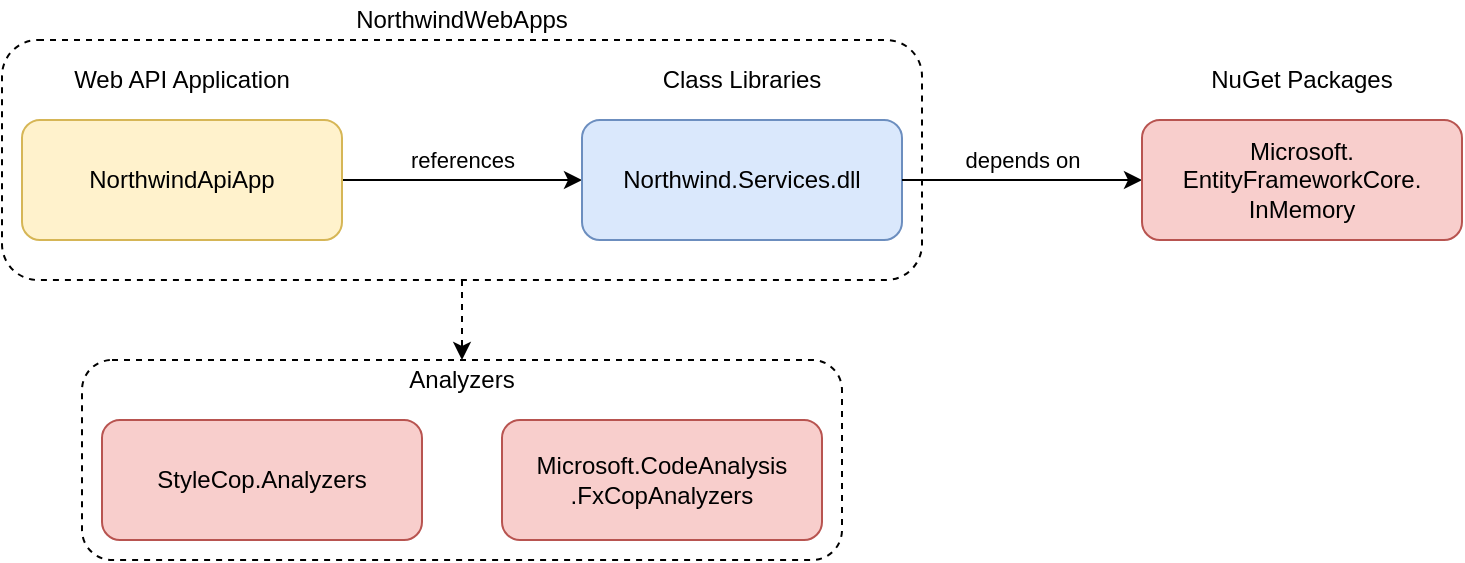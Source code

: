 <mxfile version="12.4.2" type="device" pages="4"><diagram id="8x8GdKCNkATbwCc2CuUi" name="NorthwindWebApiApp"><mxGraphModel dx="962" dy="667" grid="1" gridSize="10" guides="1" tooltips="1" connect="1" arrows="1" fold="1" page="1" pageScale="1" pageWidth="850" pageHeight="1100" math="0" shadow="0"><root><mxCell id="igjXSkQxRKQ6WwV9fPrc-0"/><mxCell id="igjXSkQxRKQ6WwV9fPrc-1" parent="igjXSkQxRKQ6WwV9fPrc-0"/><mxCell id="YYTyL_l4K1KsLaD-mrXD-0" value="" style="rounded=1;whiteSpace=wrap;html=1;fillColor=none;dashed=1;" parent="igjXSkQxRKQ6WwV9fPrc-1" vertex="1"><mxGeometry x="30" y="40" width="460" height="120" as="geometry"/></mxCell><mxCell id="YYTyL_l4K1KsLaD-mrXD-4" value="references" style="edgeStyle=orthogonalEdgeStyle;rounded=0;orthogonalLoop=1;jettySize=auto;html=1;entryX=0;entryY=0.5;entryDx=0;entryDy=0;" parent="igjXSkQxRKQ6WwV9fPrc-1" source="YYTyL_l4K1KsLaD-mrXD-5" target="YYTyL_l4K1KsLaD-mrXD-20" edge="1"><mxGeometry x="0.333" y="22" relative="1" as="geometry"><Array as="points"><mxPoint x="280" y="110"/><mxPoint x="280" y="110"/></Array><mxPoint x="-20" y="12" as="offset"/></mxGeometry></mxCell><mxCell id="YYTyL_l4K1KsLaD-mrXD-5" value="NorthwindApiApp" style="rounded=1;whiteSpace=wrap;html=1;fillColor=#fff2cc;strokeColor=#d6b656;" parent="igjXSkQxRKQ6WwV9fPrc-1" vertex="1"><mxGeometry x="40" y="80" width="160" height="60" as="geometry"/></mxCell><mxCell id="YYTyL_l4K1KsLaD-mrXD-10" value="Web API Application" style="text;html=1;strokeColor=none;fillColor=none;align=center;verticalAlign=middle;whiteSpace=wrap;rounded=0;" parent="igjXSkQxRKQ6WwV9fPrc-1" vertex="1"><mxGeometry x="40" y="50" width="160" height="20" as="geometry"/></mxCell><mxCell id="YYTyL_l4K1KsLaD-mrXD-11" value="Class Libraries" style="text;html=1;strokeColor=none;fillColor=none;align=center;verticalAlign=middle;whiteSpace=wrap;rounded=0;" parent="igjXSkQxRKQ6WwV9fPrc-1" vertex="1"><mxGeometry x="320" y="50" width="160" height="20" as="geometry"/></mxCell><mxCell id="YYTyL_l4K1KsLaD-mrXD-14" value="NorthwindWebApps" style="text;html=1;strokeColor=none;fillColor=none;align=center;verticalAlign=middle;whiteSpace=wrap;rounded=0;dashed=1;" parent="igjXSkQxRKQ6WwV9fPrc-1" vertex="1"><mxGeometry x="30" y="20" width="460" height="20" as="geometry"/></mxCell><mxCell id="YYTyL_l4K1KsLaD-mrXD-20" value="Northwind.Services.dll" style="rounded=1;whiteSpace=wrap;html=1;fillColor=#dae8fc;strokeColor=#6c8ebf;" parent="igjXSkQxRKQ6WwV9fPrc-1" vertex="1"><mxGeometry x="320" y="80" width="160" height="60" as="geometry"/></mxCell><mxCell id="YYTyL_l4K1KsLaD-mrXD-24" value="" style="endArrow=classic;html=1;entryX=0.5;entryY=0;entryDx=0;entryDy=0;dashed=1;" parent="igjXSkQxRKQ6WwV9fPrc-1" source="YYTyL_l4K1KsLaD-mrXD-0" target="YYTyL_l4K1KsLaD-mrXD-13" edge="1"><mxGeometry x="0.03" y="10" width="50" height="50" relative="1" as="geometry"><mxPoint x="60" y="490" as="sourcePoint"/><mxPoint x="110" y="440" as="targetPoint"/><mxPoint as="offset"/></mxGeometry></mxCell><mxCell id="-dKWHM7ptJ2C0ut9ENBW-0" value="" style="group" parent="igjXSkQxRKQ6WwV9fPrc-1" vertex="1" connectable="0"><mxGeometry x="70" y="200" width="380" height="100" as="geometry"/></mxCell><mxCell id="YYTyL_l4K1KsLaD-mrXD-15" value="" style="rounded=1;whiteSpace=wrap;html=1;dashed=1;fillColor=none;" parent="-dKWHM7ptJ2C0ut9ENBW-0" vertex="1"><mxGeometry width="380" height="100" as="geometry"/></mxCell><mxCell id="YYTyL_l4K1KsLaD-mrXD-7" value="Microsoft.CodeAnalysis&lt;br&gt;.FxCopAnalyzers" style="rounded=1;whiteSpace=wrap;html=1;fillColor=#f8cecc;strokeColor=#b85450;" parent="-dKWHM7ptJ2C0ut9ENBW-0" vertex="1"><mxGeometry x="210" y="30" width="160" height="60" as="geometry"/></mxCell><mxCell id="YYTyL_l4K1KsLaD-mrXD-8" value="StyleCop.Analyzers" style="rounded=1;whiteSpace=wrap;html=1;fillColor=#f8cecc;strokeColor=#b85450;" parent="-dKWHM7ptJ2C0ut9ENBW-0" vertex="1"><mxGeometry x="10" y="30" width="160" height="60" as="geometry"/></mxCell><mxCell id="YYTyL_l4K1KsLaD-mrXD-13" value="Analyzers" style="text;html=1;strokeColor=none;fillColor=none;align=center;verticalAlign=middle;whiteSpace=wrap;rounded=0;" parent="-dKWHM7ptJ2C0ut9ENBW-0" vertex="1"><mxGeometry x="10" width="360" height="20" as="geometry"/></mxCell><mxCell id="CnhsbwbinGm0dWBakpPg-0" value="depends on" style="edgeStyle=orthogonalEdgeStyle;rounded=0;orthogonalLoop=1;jettySize=auto;html=1;entryX=0;entryY=0.5;entryDx=0;entryDy=0;exitX=1;exitY=0.5;exitDx=0;exitDy=0;" edge="1" parent="igjXSkQxRKQ6WwV9fPrc-1" target="CnhsbwbinGm0dWBakpPg-1" source="YYTyL_l4K1KsLaD-mrXD-20"><mxGeometry y="10" relative="1" as="geometry"><Array as="points"><mxPoint x="500" y="110"/><mxPoint x="500" y="110"/></Array><mxPoint as="offset"/><mxPoint x="440" y="260" as="sourcePoint"/></mxGeometry></mxCell><mxCell id="CnhsbwbinGm0dWBakpPg-1" value="Microsoft.&lt;br&gt;EntityFrameworkCore.&lt;br&gt;InMemory" style="rounded=1;whiteSpace=wrap;html=1;fillColor=#f8cecc;strokeColor=#b85450;" vertex="1" parent="igjXSkQxRKQ6WwV9fPrc-1"><mxGeometry x="600" y="80" width="160" height="60" as="geometry"/></mxCell><mxCell id="LYkKOjtQPP0LJyEiQzfM-0" value="NuGet Packages" style="text;html=1;strokeColor=none;fillColor=none;align=center;verticalAlign=middle;whiteSpace=wrap;rounded=0;" vertex="1" parent="igjXSkQxRKQ6WwV9fPrc-1"><mxGeometry x="600" y="50" width="160" height="20" as="geometry"/></mxCell></root></mxGraphModel></diagram><diagram id="bUBTROa7hzhnCXx_YSx7" name="EF"><mxGraphModel dx="962" dy="667" grid="1" gridSize="10" guides="1" tooltips="1" connect="1" arrows="1" fold="1" page="1" pageScale="1" pageWidth="850" pageHeight="1100" math="0" shadow="0"><root><mxCell id="GCEs_MeK8_9l_LFdI6Zw-0"/><mxCell id="GCEs_MeK8_9l_LFdI6Zw-1" parent="GCEs_MeK8_9l_LFdI6Zw-0"/><mxCell id="s-gQRiNyF5t2CoSRo-UP-0" value="" style="rounded=1;whiteSpace=wrap;html=1;fillColor=none;dashed=1;" parent="GCEs_MeK8_9l_LFdI6Zw-1" vertex="1"><mxGeometry x="30" y="40" width="460" height="240" as="geometry"/></mxCell><mxCell id="s-gQRiNyF5t2CoSRo-UP-1" value="references" style="edgeStyle=orthogonalEdgeStyle;rounded=0;orthogonalLoop=1;jettySize=auto;html=1;entryX=0;entryY=0.5;entryDx=0;entryDy=0;" parent="GCEs_MeK8_9l_LFdI6Zw-1" source="s-gQRiNyF5t2CoSRo-UP-2" target="s-gQRiNyF5t2CoSRo-UP-13" edge="1"><mxGeometry x="0.333" y="22" relative="1" as="geometry"><Array as="points"><mxPoint x="280" y="110"/><mxPoint x="280" y="110"/></Array><mxPoint x="-20" y="12" as="offset"/></mxGeometry></mxCell><mxCell id="s-gQRiNyF5t2CoSRo-UP-17" value="references" style="edgeStyle=orthogonalEdgeStyle;rounded=0;orthogonalLoop=1;jettySize=auto;html=1;entryX=0;entryY=0.5;entryDx=0;entryDy=0;" parent="GCEs_MeK8_9l_LFdI6Zw-1" source="s-gQRiNyF5t2CoSRo-UP-2" target="s-gQRiNyF5t2CoSRo-UP-15" edge="1"><mxGeometry x="0.586" y="10" relative="1" as="geometry"><Array as="points"><mxPoint x="120" y="230"/></Array><mxPoint as="offset"/></mxGeometry></mxCell><mxCell id="s-gQRiNyF5t2CoSRo-UP-2" value="NorthwindApiApp" style="rounded=1;whiteSpace=wrap;html=1;fillColor=#fff2cc;strokeColor=#d6b656;" parent="GCEs_MeK8_9l_LFdI6Zw-1" vertex="1"><mxGeometry x="40" y="80" width="160" height="60" as="geometry"/></mxCell><mxCell id="s-gQRiNyF5t2CoSRo-UP-5" value="Microsoft.&lt;br&gt;EntityFrameworkCore.&lt;br&gt;SqlServer" style="rounded=1;whiteSpace=wrap;html=1;fillColor=#f8cecc;strokeColor=#b85450;" parent="GCEs_MeK8_9l_LFdI6Zw-1" vertex="1"><mxGeometry x="600" y="160" width="160" height="60" as="geometry"/></mxCell><mxCell id="s-gQRiNyF5t2CoSRo-UP-6" value="Web API Application" style="text;html=1;strokeColor=none;fillColor=none;align=center;verticalAlign=middle;whiteSpace=wrap;rounded=0;" parent="GCEs_MeK8_9l_LFdI6Zw-1" vertex="1"><mxGeometry x="40" y="50" width="160" height="20" as="geometry"/></mxCell><mxCell id="s-gQRiNyF5t2CoSRo-UP-7" value="Class Libraries" style="text;html=1;strokeColor=none;fillColor=none;align=center;verticalAlign=middle;whiteSpace=wrap;rounded=0;" parent="GCEs_MeK8_9l_LFdI6Zw-1" vertex="1"><mxGeometry x="320" y="50" width="160" height="20" as="geometry"/></mxCell><mxCell id="s-gQRiNyF5t2CoSRo-UP-8" value="NuGet Packages" style="text;html=1;strokeColor=none;fillColor=none;align=center;verticalAlign=middle;whiteSpace=wrap;rounded=0;" parent="GCEs_MeK8_9l_LFdI6Zw-1" vertex="1"><mxGeometry x="600" y="130" width="160" height="20" as="geometry"/></mxCell><mxCell id="s-gQRiNyF5t2CoSRo-UP-10" value="NorthwindWebApps" style="text;html=1;strokeColor=none;fillColor=none;align=center;verticalAlign=middle;whiteSpace=wrap;rounded=0;dashed=1;" parent="GCEs_MeK8_9l_LFdI6Zw-1" vertex="1"><mxGeometry x="30" y="20" width="460" height="20" as="geometry"/></mxCell><mxCell id="s-gQRiNyF5t2CoSRo-UP-12" value="depends on" style="edgeStyle=orthogonalEdgeStyle;rounded=0;jumpStyle=arc;orthogonalLoop=1;jettySize=auto;html=1;exitX=1;exitY=0.5;exitDx=0;exitDy=0;entryX=0;entryY=0.5;entryDx=0;entryDy=0;" parent="GCEs_MeK8_9l_LFdI6Zw-1" source="s-gQRiNyF5t2CoSRo-UP-15" target="s-gQRiNyF5t2CoSRo-UP-5" edge="1"><mxGeometry x="0.667" y="10" relative="1" as="geometry"><mxPoint as="offset"/><mxPoint x="480" y="-10" as="sourcePoint"/><Array as="points"><mxPoint x="440" y="230"/><mxPoint x="440" y="190"/></Array></mxGeometry></mxCell><mxCell id="s-gQRiNyF5t2CoSRo-UP-13" value="Northwind.Services.dll" style="rounded=1;whiteSpace=wrap;html=1;fillColor=#dae8fc;strokeColor=#6c8ebf;" parent="GCEs_MeK8_9l_LFdI6Zw-1" vertex="1"><mxGeometry x="320" y="80" width="160" height="60" as="geometry"/></mxCell><mxCell id="s-gQRiNyF5t2CoSRo-UP-14" value="" style="endArrow=classic;html=1;dashed=1;" parent="GCEs_MeK8_9l_LFdI6Zw-1" source="s-gQRiNyF5t2CoSRo-UP-0" target="VEJe7fNtAsoSOabmvUja-4" edge="1"><mxGeometry x="0.03" y="10" width="50" height="50" relative="1" as="geometry"><mxPoint x="60" y="490" as="sourcePoint"/><mxPoint x="210" y="460" as="targetPoint"/><mxPoint as="offset"/></mxGeometry></mxCell><mxCell id="s-gQRiNyF5t2CoSRo-UP-16" value="references" style="edgeStyle=orthogonalEdgeStyle;rounded=0;orthogonalLoop=1;jettySize=auto;html=1;" parent="GCEs_MeK8_9l_LFdI6Zw-1" source="s-gQRiNyF5t2CoSRo-UP-15" target="s-gQRiNyF5t2CoSRo-UP-13" edge="1"><mxGeometry relative="1" as="geometry"/></mxCell><mxCell id="yP3kAmauEjv_Yk4aZab--2" value="depends on" style="edgeStyle=orthogonalEdgeStyle;rounded=0;orthogonalLoop=1;jettySize=auto;html=1;entryX=0;entryY=0.5;entryDx=0;entryDy=0;" parent="GCEs_MeK8_9l_LFdI6Zw-1" source="s-gQRiNyF5t2CoSRo-UP-15" target="yP3kAmauEjv_Yk4aZab--1" edge="1"><mxGeometry x="0.579" y="10" relative="1" as="geometry"><Array as="points"><mxPoint x="440" y="270"/></Array><mxPoint as="offset"/></mxGeometry></mxCell><mxCell id="s-gQRiNyF5t2CoSRo-UP-15" value="Northwind.Services.&lt;br&gt;EntityFrameworkCore.dll" style="rounded=1;whiteSpace=wrap;html=1;fillColor=#dae8fc;strokeColor=#6c8ebf;" parent="GCEs_MeK8_9l_LFdI6Zw-1" vertex="1"><mxGeometry x="320" y="200" width="160" height="60" as="geometry"/></mxCell><mxCell id="yP3kAmauEjv_Yk4aZab--1" value="Microsoft.&lt;br&gt;EntityFrameworkCore.&lt;br&gt;InMemory" style="rounded=1;whiteSpace=wrap;html=1;fillColor=#f8cecc;strokeColor=#b85450;" parent="GCEs_MeK8_9l_LFdI6Zw-1" vertex="1"><mxGeometry x="600" y="240" width="160" height="60" as="geometry"/></mxCell><mxCell id="VEJe7fNtAsoSOabmvUja-0" value="" style="group" parent="GCEs_MeK8_9l_LFdI6Zw-1" vertex="1" connectable="0"><mxGeometry x="70" y="320" width="380" height="100" as="geometry"/></mxCell><mxCell id="VEJe7fNtAsoSOabmvUja-1" value="" style="rounded=1;whiteSpace=wrap;html=1;dashed=1;fillColor=none;" parent="VEJe7fNtAsoSOabmvUja-0" vertex="1"><mxGeometry width="380" height="100" as="geometry"/></mxCell><mxCell id="VEJe7fNtAsoSOabmvUja-2" value="Microsoft.CodeAnalysis&lt;br&gt;.FxCopAnalyzers" style="rounded=1;whiteSpace=wrap;html=1;fillColor=#f8cecc;strokeColor=#b85450;" parent="VEJe7fNtAsoSOabmvUja-0" vertex="1"><mxGeometry x="210" y="30" width="160" height="60" as="geometry"/></mxCell><mxCell id="VEJe7fNtAsoSOabmvUja-3" value="StyleCop.Analyzers" style="rounded=1;whiteSpace=wrap;html=1;fillColor=#f8cecc;strokeColor=#b85450;" parent="VEJe7fNtAsoSOabmvUja-0" vertex="1"><mxGeometry x="10" y="30" width="160" height="60" as="geometry"/></mxCell><mxCell id="VEJe7fNtAsoSOabmvUja-4" value="Analyzers" style="text;html=1;strokeColor=none;fillColor=none;align=center;verticalAlign=middle;whiteSpace=wrap;rounded=0;" parent="VEJe7fNtAsoSOabmvUja-0" vertex="1"><mxGeometry x="10" width="360" height="20" as="geometry"/></mxCell></root></mxGraphModel></diagram><diagram id="LiGP6eGj1gFeqrizG3p_" name="DAO"><mxGraphModel dx="962" dy="1733" grid="1" gridSize="10" guides="1" tooltips="1" connect="1" arrows="1" fold="1" page="1" pageScale="1" pageWidth="850" pageHeight="1100" math="0" shadow="0"><root><mxCell id="cKDXwsFufQLjP80CfUxS-0"/><mxCell id="cKDXwsFufQLjP80CfUxS-1" parent="cKDXwsFufQLjP80CfUxS-0"/><mxCell id="gtupbxJmn_zcjP2Uo_iW-0" value="" style="rounded=1;whiteSpace=wrap;html=1;fillColor=none;dashed=1;" vertex="1" parent="cKDXwsFufQLjP80CfUxS-1"><mxGeometry x="40" y="-140" width="460" height="840" as="geometry"/></mxCell><mxCell id="gtupbxJmn_zcjP2Uo_iW-1" value="references" style="edgeStyle=orthogonalEdgeStyle;rounded=0;orthogonalLoop=1;jettySize=auto;html=1;entryX=0;entryY=0.5;entryDx=0;entryDy=0;" edge="1" parent="cKDXwsFufQLjP80CfUxS-1" source="gtupbxJmn_zcjP2Uo_iW-3" target="gtupbxJmn_zcjP2Uo_iW-10"><mxGeometry x="0.333" y="22" relative="1" as="geometry"><Array as="points"><mxPoint x="290" y="130"/><mxPoint x="290" y="130"/></Array><mxPoint x="-20" y="12" as="offset"/></mxGeometry></mxCell><mxCell id="gtupbxJmn_zcjP2Uo_iW-2" value="references" style="edgeStyle=orthogonalEdgeStyle;rounded=0;orthogonalLoop=1;jettySize=auto;html=1;entryX=0;entryY=0.5;entryDx=0;entryDy=0;" edge="1" parent="cKDXwsFufQLjP80CfUxS-1" source="gtupbxJmn_zcjP2Uo_iW-3" target="gtupbxJmn_zcjP2Uo_iW-14"><mxGeometry x="0.586" y="10" relative="1" as="geometry"><Array as="points"><mxPoint x="130" y="250"/></Array><mxPoint as="offset"/></mxGeometry></mxCell><mxCell id="gtupbxJmn_zcjP2Uo_iW-3" value="NorthwinApiApp" style="rounded=1;whiteSpace=wrap;html=1;fillColor=#fff2cc;strokeColor=#d6b656;" vertex="1" parent="cKDXwsFufQLjP80CfUxS-1"><mxGeometry x="50" y="100" width="160" height="60" as="geometry"/></mxCell><mxCell id="gtupbxJmn_zcjP2Uo_iW-4" value="Microsoft.&lt;br&gt;EntityFrameworkCore.&lt;br&gt;SqlServer" style="rounded=1;whiteSpace=wrap;html=1;fillColor=#f8cecc;strokeColor=#b85450;" vertex="1" parent="cKDXwsFufQLjP80CfUxS-1"><mxGeometry x="610" y="180" width="160" height="60" as="geometry"/></mxCell><mxCell id="gtupbxJmn_zcjP2Uo_iW-5" value="Web API Application" style="text;html=1;strokeColor=none;fillColor=none;align=center;verticalAlign=middle;whiteSpace=wrap;rounded=0;" vertex="1" parent="cKDXwsFufQLjP80CfUxS-1"><mxGeometry x="50" y="70" width="160" height="20" as="geometry"/></mxCell><mxCell id="gtupbxJmn_zcjP2Uo_iW-6" value="Class Libraries" style="text;html=1;strokeColor=none;fillColor=none;align=center;verticalAlign=middle;whiteSpace=wrap;rounded=0;" vertex="1" parent="cKDXwsFufQLjP80CfUxS-1"><mxGeometry x="610" y="-170" width="160" height="20" as="geometry"/></mxCell><mxCell id="gtupbxJmn_zcjP2Uo_iW-7" value="NuGet Packages" style="text;html=1;strokeColor=none;fillColor=none;align=center;verticalAlign=middle;whiteSpace=wrap;rounded=0;" vertex="1" parent="cKDXwsFufQLjP80CfUxS-1"><mxGeometry x="610" y="150" width="160" height="20" as="geometry"/></mxCell><mxCell id="gtupbxJmn_zcjP2Uo_iW-8" value="NorthwindWebApps" style="text;html=1;strokeColor=none;fillColor=none;align=center;verticalAlign=middle;whiteSpace=wrap;rounded=0;dashed=1;" vertex="1" parent="cKDXwsFufQLjP80CfUxS-1"><mxGeometry x="50" y="-160" width="460" height="20" as="geometry"/></mxCell><mxCell id="gtupbxJmn_zcjP2Uo_iW-9" value="depends on" style="edgeStyle=orthogonalEdgeStyle;rounded=0;jumpStyle=arc;orthogonalLoop=1;jettySize=auto;html=1;exitX=1;exitY=0.5;exitDx=0;exitDy=0;entryX=0;entryY=0.5;entryDx=0;entryDy=0;" edge="1" parent="cKDXwsFufQLjP80CfUxS-1" source="gtupbxJmn_zcjP2Uo_iW-14" target="gtupbxJmn_zcjP2Uo_iW-4"><mxGeometry x="0.667" y="10" relative="1" as="geometry"><mxPoint as="offset"/><mxPoint x="490" y="10" as="sourcePoint"/><Array as="points"><mxPoint x="450" y="250"/><mxPoint x="450" y="210"/></Array></mxGeometry></mxCell><mxCell id="gtupbxJmn_zcjP2Uo_iW-10" value="Northwind.Services.dll" style="rounded=1;whiteSpace=wrap;html=1;fillColor=#dae8fc;strokeColor=#6c8ebf;" vertex="1" parent="cKDXwsFufQLjP80CfUxS-1"><mxGeometry x="330" y="100" width="160" height="60" as="geometry"/></mxCell><mxCell id="gtupbxJmn_zcjP2Uo_iW-12" value="references" style="edgeStyle=orthogonalEdgeStyle;rounded=0;orthogonalLoop=1;jettySize=auto;html=1;" edge="1" parent="cKDXwsFufQLjP80CfUxS-1" source="gtupbxJmn_zcjP2Uo_iW-14" target="gtupbxJmn_zcjP2Uo_iW-10"><mxGeometry relative="1" as="geometry"/></mxCell><mxCell id="gtupbxJmn_zcjP2Uo_iW-13" value="depends on" style="edgeStyle=orthogonalEdgeStyle;rounded=0;orthogonalLoop=1;jettySize=auto;html=1;entryX=0;entryY=0.5;entryDx=0;entryDy=0;" edge="1" parent="cKDXwsFufQLjP80CfUxS-1" source="gtupbxJmn_zcjP2Uo_iW-14" target="gtupbxJmn_zcjP2Uo_iW-15"><mxGeometry x="0.579" y="10" relative="1" as="geometry"><Array as="points"><mxPoint x="450" y="290"/></Array><mxPoint as="offset"/></mxGeometry></mxCell><mxCell id="gtupbxJmn_zcjP2Uo_iW-14" value="Northwind.Services.&lt;br&gt;EntityFrameworkCore.dll" style="rounded=1;whiteSpace=wrap;html=1;fillColor=#dae8fc;strokeColor=#6c8ebf;" vertex="1" parent="cKDXwsFufQLjP80CfUxS-1"><mxGeometry x="330" y="220" width="160" height="60" as="geometry"/></mxCell><mxCell id="gtupbxJmn_zcjP2Uo_iW-15" value="Microsoft.&lt;br&gt;EntityFrameworkCore.&lt;br&gt;InMemory" style="rounded=1;whiteSpace=wrap;html=1;fillColor=#f8cecc;strokeColor=#b85450;" vertex="1" parent="cKDXwsFufQLjP80CfUxS-1"><mxGeometry x="610" y="260" width="160" height="60" as="geometry"/></mxCell><mxCell id="lz_O9WP2z5bRy8QpdCnC-0" value="references" style="edgeStyle=orthogonalEdgeStyle;rounded=0;orthogonalLoop=1;jettySize=auto;html=1;exitX=0.5;exitY=0;exitDx=0;exitDy=0;" edge="1" parent="cKDXwsFufQLjP80CfUxS-1" source="e8GhXcXgDREp67OJmwLE-0" target="gtupbxJmn_zcjP2Uo_iW-14"><mxGeometry relative="1" as="geometry"/></mxCell><mxCell id="qyOq8P3bdZcVjlgvoD9m-0" value="references" style="edgeStyle=orthogonalEdgeStyle;rounded=0;orthogonalLoop=1;jettySize=auto;html=1;" edge="1" parent="cKDXwsFufQLjP80CfUxS-1" source="e8GhXcXgDREp67OJmwLE-0" target="DQSMrnTHU94epgn2FHO6-0"><mxGeometry relative="1" as="geometry"/></mxCell><mxCell id="o53plb3W6RxfIpz7hSmD-0" value="references" style="edgeStyle=orthogonalEdgeStyle;rounded=0;orthogonalLoop=1;jettySize=auto;html=1;entryX=0.25;entryY=1;entryDx=0;entryDy=0;jumpStyle=arc;" edge="1" parent="cKDXwsFufQLjP80CfUxS-1" source="e8GhXcXgDREp67OJmwLE-0" target="gtupbxJmn_zcjP2Uo_iW-10"><mxGeometry x="0.548" y="10" relative="1" as="geometry"><Array as="points"><mxPoint x="300" y="370"/><mxPoint x="300" y="200"/><mxPoint x="370" y="200"/></Array><mxPoint as="offset"/></mxGeometry></mxCell><mxCell id="e8GhXcXgDREp67OJmwLE-0" value="Northwind.Services.&lt;br&gt;DataAccess.dll" style="rounded=1;whiteSpace=wrap;html=1;fillColor=#dae8fc;strokeColor=#6c8ebf;" vertex="1" parent="cKDXwsFufQLjP80CfUxS-1"><mxGeometry x="330" y="340" width="160" height="60" as="geometry"/></mxCell><mxCell id="DQSMrnTHU94epgn2FHO6-0" value="Northwind.DataAccess.dll" style="rounded=1;whiteSpace=wrap;html=1;fillColor=#dae8fc;strokeColor=#6c8ebf;" vertex="1" parent="cKDXwsFufQLjP80CfUxS-1"><mxGeometry x="330" y="460" width="160" height="60" as="geometry"/></mxCell><mxCell id="_4Q8R0-NR42s4FCzTS1a-1" value="depends on" style="edgeStyle=orthogonalEdgeStyle;rounded=0;orthogonalLoop=1;jettySize=auto;html=1;entryX=0;entryY=0.5;entryDx=0;entryDy=0;" edge="1" parent="cKDXwsFufQLjP80CfUxS-1" source="DQSMrnTHU94epgn2FHO6-1" target="_4Q8R0-NR42s4FCzTS1a-0"><mxGeometry x="0.333" y="10" relative="1" as="geometry"><mxPoint as="offset"/></mxGeometry></mxCell><mxCell id="cs_Wc7I88fK93bBqtbU0-0" value="references" style="edgeStyle=orthogonalEdgeStyle;rounded=0;orthogonalLoop=1;jettySize=auto;html=1;exitX=0.5;exitY=0;exitDx=0;exitDy=0;entryX=0.5;entryY=1;entryDx=0;entryDy=0;" edge="1" parent="cKDXwsFufQLjP80CfUxS-1" source="DQSMrnTHU94epgn2FHO6-1" target="DQSMrnTHU94epgn2FHO6-0"><mxGeometry relative="1" as="geometry"/></mxCell><mxCell id="DQSMrnTHU94epgn2FHO6-1" value="Northwind.DataAccess.&lt;br&gt;SqlServer.dll" style="rounded=1;whiteSpace=wrap;html=1;fillColor=#dae8fc;strokeColor=#6c8ebf;" vertex="1" parent="cKDXwsFufQLjP80CfUxS-1"><mxGeometry x="330" y="580" width="160" height="60" as="geometry"/></mxCell><mxCell id="_4Q8R0-NR42s4FCzTS1a-0" value="System.Data.SqlClient" style="rounded=1;whiteSpace=wrap;html=1;fillColor=#f8cecc;strokeColor=#b85450;" vertex="1" parent="cKDXwsFufQLjP80CfUxS-1"><mxGeometry x="610" y="580" width="160" height="60" as="geometry"/></mxCell></root></mxGraphModel></diagram><diagram id="vLMXKrs3aCS87272ta4Z" name="NorthwindWebApi2"><mxGraphModel dx="948" dy="619" grid="1" gridSize="10" guides="1" tooltips="1" connect="1" arrows="1" fold="1" page="1" pageScale="1" pageWidth="850" pageHeight="1100" math="0" shadow="0"><root><mxCell id="0"/><mxCell id="1" parent="0"/><mxCell id="JC9s5Mr4ZL36NI9SBRHO-14" value="" style="rounded=1;whiteSpace=wrap;html=1;fillColor=none;dashed=1;" parent="1" vertex="1"><mxGeometry x="30" y="40" width="460" height="500" as="geometry"/></mxCell><mxCell id="JC9s5Mr4ZL36NI9SBRHO-3" value="references" style="edgeStyle=orthogonalEdgeStyle;rounded=0;orthogonalLoop=1;jettySize=auto;html=1;" parent="1" source="JC9s5Mr4ZL36NI9SBRHO-1" target="JC9s5Mr4ZL36NI9SBRHO-2" edge="1"><mxGeometry x="-0.5" y="10" relative="1" as="geometry"><mxPoint x="-1" as="offset"/></mxGeometry></mxCell><mxCell id="nFLd5KMgX2byHY3T2cyA-1" value="references" style="edgeStyle=orthogonalEdgeStyle;rounded=0;orthogonalLoop=1;jettySize=auto;html=1;entryX=0;entryY=0.5;entryDx=0;entryDy=0;" parent="1" source="JC9s5Mr4ZL36NI9SBRHO-1" target="_o1aGogRgCuxxyRnls-l-1" edge="1"><mxGeometry x="0.281" y="10" relative="1" as="geometry"><Array as="points"><mxPoint x="160" y="110"/></Array><mxPoint as="offset"/></mxGeometry></mxCell><mxCell id="nFLd5KMgX2byHY3T2cyA-2" value="references" style="edgeStyle=orthogonalEdgeStyle;rounded=0;orthogonalLoop=1;jettySize=auto;html=1;entryX=0;entryY=0.75;entryDx=0;entryDy=0;" parent="1" source="JC9s5Mr4ZL36NI9SBRHO-1" target="9UaC5YzuZwQ_MEmQi_GM-2" edge="1"><mxGeometry x="0.577" y="15" relative="1" as="geometry"><Array as="points"><mxPoint x="120" y="485"/></Array><mxPoint as="offset"/></mxGeometry></mxCell><mxCell id="nFLd5KMgX2byHY3T2cyA-3" value="references" style="edgeStyle=orthogonalEdgeStyle;rounded=0;orthogonalLoop=1;jettySize=auto;html=1;entryX=0;entryY=0.5;entryDx=0;entryDy=0;" parent="1" source="JC9s5Mr4ZL36NI9SBRHO-1" target="9UaC5YzuZwQ_MEmQi_GM-1" edge="1"><mxGeometry x="0.283" y="10" relative="1" as="geometry"><Array as="points"><mxPoint x="160" y="350"/></Array><mxPoint as="offset"/></mxGeometry></mxCell><mxCell id="JC9s5Mr4ZL36NI9SBRHO-1" value="Northwind.RestApi" style="rounded=1;whiteSpace=wrap;html=1;fillColor=#fff2cc;strokeColor=#d6b656;" parent="1" vertex="1"><mxGeometry x="40" y="200" width="160" height="60" as="geometry"/></mxCell><mxCell id="JC9s5Mr4ZL36NI9SBRHO-2" value="Northwind.DataAccess.dll" style="rounded=1;whiteSpace=wrap;html=1;fillColor=#dae8fc;strokeColor=#6c8ebf;" parent="1" vertex="1"><mxGeometry x="320" y="200" width="160" height="60" as="geometry"/></mxCell><mxCell id="JC9s5Mr4ZL36NI9SBRHO-4" value="Microsoft.CodeAnalysis&lt;br&gt;.FxCopAnalyzers" style="rounded=1;whiteSpace=wrap;html=1;fillColor=#f8cecc;strokeColor=#b85450;" parent="1" vertex="1"><mxGeometry x="600" y="300" width="160" height="60" as="geometry"/></mxCell><mxCell id="JC9s5Mr4ZL36NI9SBRHO-5" value="StyleCop.Analyzers" style="rounded=1;whiteSpace=wrap;html=1;fillColor=#f8cecc;strokeColor=#b85450;" parent="1" vertex="1"><mxGeometry x="600" y="230" width="160" height="60" as="geometry"/></mxCell><mxCell id="JC9s5Mr4ZL36NI9SBRHO-6" value="System.Data.SqlClient" style="rounded=1;whiteSpace=wrap;html=1;fillColor=#f8cecc;strokeColor=#b85450;" parent="1" vertex="1"><mxGeometry x="600" y="80" width="160" height="60" as="geometry"/></mxCell><mxCell id="JC9s5Mr4ZL36NI9SBRHO-7" value="Application" style="text;html=1;strokeColor=none;fillColor=none;align=center;verticalAlign=middle;whiteSpace=wrap;rounded=0;" parent="1" vertex="1"><mxGeometry x="40" y="170" width="160" height="20" as="geometry"/></mxCell><mxCell id="JC9s5Mr4ZL36NI9SBRHO-8" value="Class Library" style="text;html=1;strokeColor=none;fillColor=none;align=center;verticalAlign=middle;whiteSpace=wrap;rounded=0;" parent="1" vertex="1"><mxGeometry x="320" y="50" width="160" height="20" as="geometry"/></mxCell><mxCell id="JC9s5Mr4ZL36NI9SBRHO-9" value="NuGet Packages" style="text;html=1;strokeColor=none;fillColor=none;align=center;verticalAlign=middle;whiteSpace=wrap;rounded=0;" parent="1" vertex="1"><mxGeometry x="600" y="50" width="160" height="20" as="geometry"/></mxCell><mxCell id="JC9s5Mr4ZL36NI9SBRHO-13" value="Analyzers" style="text;html=1;strokeColor=none;fillColor=none;align=center;verticalAlign=middle;whiteSpace=wrap;rounded=0;" parent="1" vertex="1"><mxGeometry x="600" y="200" width="160" height="20" as="geometry"/></mxCell><mxCell id="JC9s5Mr4ZL36NI9SBRHO-15" value="NorthwindWebApi" style="text;html=1;strokeColor=none;fillColor=none;align=center;verticalAlign=middle;whiteSpace=wrap;rounded=0;dashed=1;" parent="1" vertex="1"><mxGeometry x="30" y="20" width="460" height="20" as="geometry"/></mxCell><mxCell id="3rvIIfMQYElRwDRGO672-1" value="" style="rounded=1;whiteSpace=wrap;html=1;dashed=1;fillColor=none;" parent="1" vertex="1"><mxGeometry x="580" y="190" width="200" height="200" as="geometry"/></mxCell><mxCell id="nFLd5KMgX2byHY3T2cyA-4" value="references" style="edgeStyle=orthogonalEdgeStyle;rounded=0;orthogonalLoop=1;jettySize=auto;html=1;entryX=0.5;entryY=0;entryDx=0;entryDy=0;" parent="1" source="_o1aGogRgCuxxyRnls-l-1" target="JC9s5Mr4ZL36NI9SBRHO-2" edge="1"><mxGeometry relative="1" as="geometry"/></mxCell><mxCell id="AmhSLKX7o5PnDScrD2Ab-1" value="depends on" style="edgeStyle=orthogonalEdgeStyle;rounded=0;jumpStyle=arc;orthogonalLoop=1;jettySize=auto;html=1;" parent="1" source="_o1aGogRgCuxxyRnls-l-1" target="JC9s5Mr4ZL36NI9SBRHO-6" edge="1"><mxGeometry y="10" relative="1" as="geometry"><mxPoint as="offset"/></mxGeometry></mxCell><mxCell id="_o1aGogRgCuxxyRnls-l-1" value="Northwind.DataAccess.&lt;br&gt;SqlServer.dll" style="rounded=1;whiteSpace=wrap;html=1;fillColor=#dae8fc;strokeColor=#6c8ebf;" parent="1" vertex="1"><mxGeometry x="320" y="80" width="160" height="60" as="geometry"/></mxCell><mxCell id="DtAWpRsBBKBKY-Wf0sgM-1" value="references" style="edgeStyle=orthogonalEdgeStyle;rounded=0;orthogonalLoop=1;jettySize=auto;html=1;" parent="1" source="9UaC5YzuZwQ_MEmQi_GM-1" target="JC9s5Mr4ZL36NI9SBRHO-2" edge="1"><mxGeometry relative="1" as="geometry"/></mxCell><mxCell id="9UaC5YzuZwQ_MEmQi_GM-1" value="Northwind.Services.dll" style="rounded=1;whiteSpace=wrap;html=1;fillColor=#dae8fc;strokeColor=#6c8ebf;" parent="1" vertex="1"><mxGeometry x="320" y="320" width="160" height="60" as="geometry"/></mxCell><mxCell id="DtAWpRsBBKBKY-Wf0sgM-2" value="references" style="edgeStyle=orthogonalEdgeStyle;rounded=0;orthogonalLoop=1;jettySize=auto;html=1;" parent="1" source="9UaC5YzuZwQ_MEmQi_GM-2" target="9UaC5YzuZwQ_MEmQi_GM-1" edge="1"><mxGeometry relative="1" as="geometry"/></mxCell><mxCell id="DtAWpRsBBKBKY-Wf0sgM-3" value="references" style="edgeStyle=orthogonalEdgeStyle;rounded=0;orthogonalLoop=1;jettySize=auto;html=1;entryX=0;entryY=0.75;entryDx=0;entryDy=0;jumpStyle=arc;" parent="1" source="9UaC5YzuZwQ_MEmQi_GM-2" target="JC9s5Mr4ZL36NI9SBRHO-2" edge="1"><mxGeometry x="0.446" relative="1" as="geometry"><Array as="points"><mxPoint x="280" y="470"/><mxPoint x="280" y="246"/></Array><mxPoint y="-1" as="offset"/></mxGeometry></mxCell><mxCell id="9UaC5YzuZwQ_MEmQi_GM-2" value="Northwind.Services.&lt;br&gt;DataAccess.dll" style="rounded=1;whiteSpace=wrap;html=1;fillColor=#dae8fc;strokeColor=#6c8ebf;" parent="1" vertex="1"><mxGeometry x="320" y="440" width="160" height="60" as="geometry"/></mxCell><mxCell id="QUECRj1wkCL5Ld7fYgvB-1" value="" style="endArrow=classic;html=1;entryX=0;entryY=0.5;entryDx=0;entryDy=0;dashed=1;" parent="1" source="JC9s5Mr4ZL36NI9SBRHO-14" target="3rvIIfMQYElRwDRGO672-1" edge="1"><mxGeometry x="0.03" y="10" width="50" height="50" relative="1" as="geometry"><mxPoint x="60" y="610" as="sourcePoint"/><mxPoint x="110" y="560" as="targetPoint"/><mxPoint as="offset"/></mxGeometry></mxCell></root></mxGraphModel></diagram></mxfile>